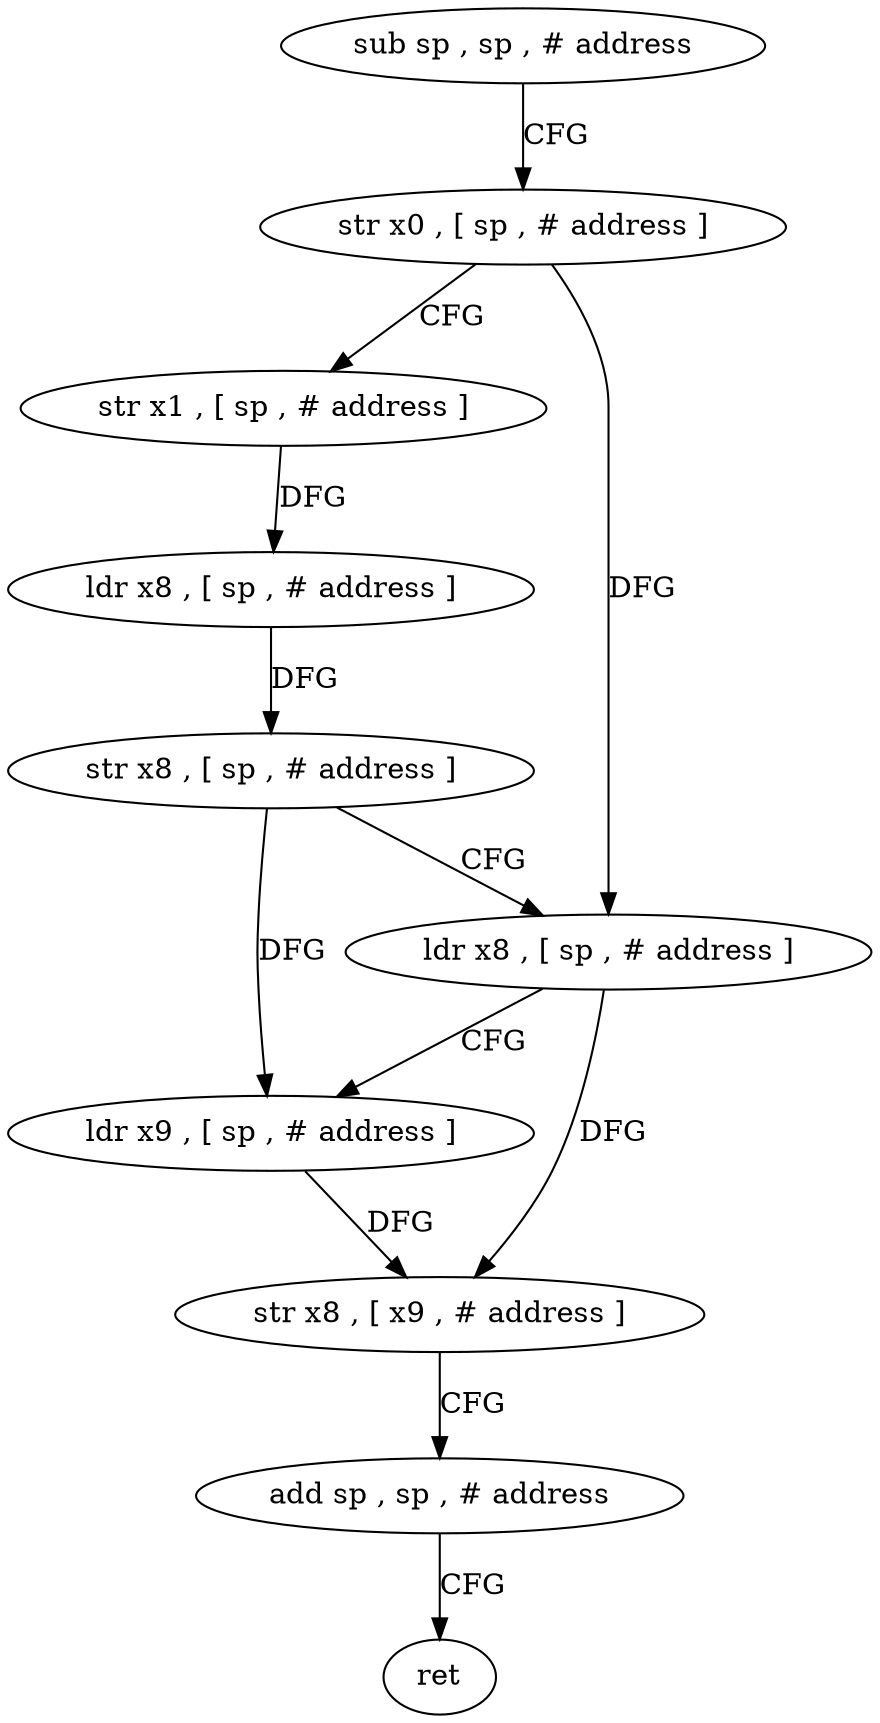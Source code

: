 digraph "func" {
"147880" [label = "sub sp , sp , # address" ]
"147884" [label = "str x0 , [ sp , # address ]" ]
"147888" [label = "str x1 , [ sp , # address ]" ]
"147892" [label = "ldr x8 , [ sp , # address ]" ]
"147896" [label = "str x8 , [ sp , # address ]" ]
"147900" [label = "ldr x8 , [ sp , # address ]" ]
"147904" [label = "ldr x9 , [ sp , # address ]" ]
"147908" [label = "str x8 , [ x9 , # address ]" ]
"147912" [label = "add sp , sp , # address" ]
"147916" [label = "ret" ]
"147880" -> "147884" [ label = "CFG" ]
"147884" -> "147888" [ label = "CFG" ]
"147884" -> "147900" [ label = "DFG" ]
"147888" -> "147892" [ label = "DFG" ]
"147892" -> "147896" [ label = "DFG" ]
"147896" -> "147900" [ label = "CFG" ]
"147896" -> "147904" [ label = "DFG" ]
"147900" -> "147904" [ label = "CFG" ]
"147900" -> "147908" [ label = "DFG" ]
"147904" -> "147908" [ label = "DFG" ]
"147908" -> "147912" [ label = "CFG" ]
"147912" -> "147916" [ label = "CFG" ]
}
